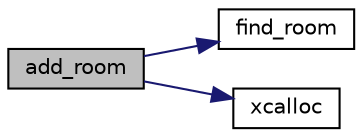 digraph "add_room"
{
 // LATEX_PDF_SIZE
  edge [fontname="Helvetica",fontsize="10",labelfontname="Helvetica",labelfontsize="10"];
  node [fontname="Helvetica",fontsize="10",shape=record];
  rankdir="LR";
  Node1 [label="add_room",height=0.2,width=0.4,color="black", fillcolor="grey75", style="filled", fontcolor="black",tooltip="Add a new room room to the linked list room."];
  Node1 -> Node2 [color="midnightblue",fontsize="10",style="solid",fontname="Helvetica"];
  Node2 [label="find_room",height=0.2,width=0.4,color="black", fillcolor="white", style="filled",URL="$room_8c.html#acae659308b57651995d3e0089068cfb8",tooltip="Find the room element where the socket is equal to room sock."];
  Node1 -> Node3 [color="midnightblue",fontsize="10",style="solid",fontname="Helvetica"];
  Node3 [label="xcalloc",height=0.2,width=0.4,color="black", fillcolor="white", style="filled",URL="$epoll__server_2utils_2xalloc_8c.html#acf4d2a0b6c4f9229a0f4687202abed54",tooltip="Calloc wrapper that exit on failure."];
}
